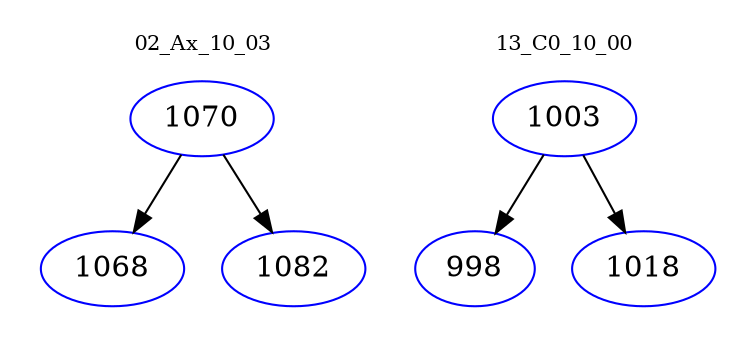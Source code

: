 digraph{
subgraph cluster_0 {
color = white
label = "02_Ax_10_03";
fontsize=10;
T0_1070 [label="1070", color="blue"]
T0_1070 -> T0_1068 [color="black"]
T0_1068 [label="1068", color="blue"]
T0_1070 -> T0_1082 [color="black"]
T0_1082 [label="1082", color="blue"]
}
subgraph cluster_1 {
color = white
label = "13_C0_10_00";
fontsize=10;
T1_1003 [label="1003", color="blue"]
T1_1003 -> T1_998 [color="black"]
T1_998 [label="998", color="blue"]
T1_1003 -> T1_1018 [color="black"]
T1_1018 [label="1018", color="blue"]
}
}
